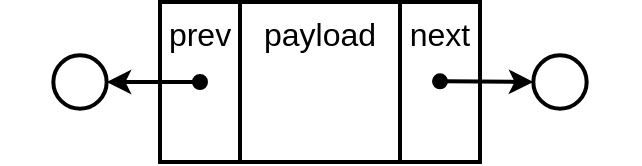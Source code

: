 <mxfile version="20.3.0" type="device"><diagram id="WSqfZrEBY1LK9OuHkjoX" name="Page-1"><mxGraphModel dx="764" dy="529" grid="1" gridSize="10" guides="1" tooltips="1" connect="1" arrows="1" fold="1" page="1" pageScale="1" pageWidth="850" pageHeight="1100" math="0" shadow="0"><root><mxCell id="0"/><mxCell id="1" parent="0"/><mxCell id="c1A1qGnRv-TNWBQzFVyH-3" value="" style="group" vertex="1" connectable="0" parent="1"><mxGeometry x="10" y="20" width="320" height="80" as="geometry"/></mxCell><mxCell id="fRm4eAnhWdAulVf5MyLz-4" value="" style="ellipse;whiteSpace=wrap;html=1;aspect=fixed;strokeWidth=2;" parent="c1A1qGnRv-TNWBQzFVyH-3" vertex="1"><mxGeometry x="266.667" y="26.667" width="26.667" height="26.667" as="geometry"/></mxCell><mxCell id="QehUlVcpG_bOhicQjJuv-16" value="" style="group" parent="c1A1qGnRv-TNWBQzFVyH-3" vertex="1" connectable="0"><mxGeometry x="80.0" width="160.0" height="80.0" as="geometry"/></mxCell><mxCell id="QehUlVcpG_bOhicQjJuv-17" value="next" style="rounded=0;whiteSpace=wrap;html=1;strokeWidth=2;fontSize=16;verticalAlign=top;" parent="QehUlVcpG_bOhicQjJuv-16" vertex="1"><mxGeometry x="120" width="40.0" height="80.0" as="geometry"/></mxCell><mxCell id="QehUlVcpG_bOhicQjJuv-18" value="prev" style="rounded=0;whiteSpace=wrap;html=1;strokeWidth=2;fontSize=16;verticalAlign=top;" parent="QehUlVcpG_bOhicQjJuv-16" vertex="1"><mxGeometry width="40.0" height="80.0" as="geometry"/></mxCell><mxCell id="QehUlVcpG_bOhicQjJuv-19" value="payload" style="rounded=0;whiteSpace=wrap;html=1;strokeWidth=2;fontSize=16;fontStyle=0;verticalAlign=top;" parent="QehUlVcpG_bOhicQjJuv-16" vertex="1"><mxGeometry x="40.0" width="80.0" height="80.0" as="geometry"/></mxCell><mxCell id="QehUlVcpG_bOhicQjJuv-22" value="" style="endArrow=classic;html=1;endFill=1;startArrow=oval;startFill=1;strokeWidth=2;entryX=0;entryY=0.5;entryDx=0;entryDy=0;" parent="c1A1qGnRv-TNWBQzFVyH-3" target="fRm4eAnhWdAulVf5MyLz-4" edge="1"><mxGeometry x="180" y="-40.34" width="100" height="100" as="geometry"><mxPoint x="220" y="39.66" as="sourcePoint"/><mxPoint x="280.0" y="40" as="targetPoint"/></mxGeometry></mxCell><mxCell id="QehUlVcpG_bOhicQjJuv-28" value="" style="endArrow=classic;html=1;endFill=1;startArrow=oval;startFill=1;strokeWidth=2;exitX=0.5;exitY=0.75;exitDx=0;exitDy=0;exitPerimeter=0;entryX=1;entryY=0.5;entryDx=0;entryDy=0;" parent="c1A1qGnRv-TNWBQzFVyH-3" target="c1A1qGnRv-TNWBQzFVyH-2" edge="1"><mxGeometry x="-60" y="-60" width="100" height="100" as="geometry"><mxPoint x="100" y="40" as="sourcePoint"/><mxPoint x="60" y="40" as="targetPoint"/></mxGeometry></mxCell><mxCell id="c1A1qGnRv-TNWBQzFVyH-2" value="" style="ellipse;whiteSpace=wrap;html=1;aspect=fixed;strokeWidth=2;" vertex="1" parent="c1A1qGnRv-TNWBQzFVyH-3"><mxGeometry x="26.667" y="26.667" width="26.667" height="26.667" as="geometry"/></mxCell></root></mxGraphModel></diagram></mxfile>